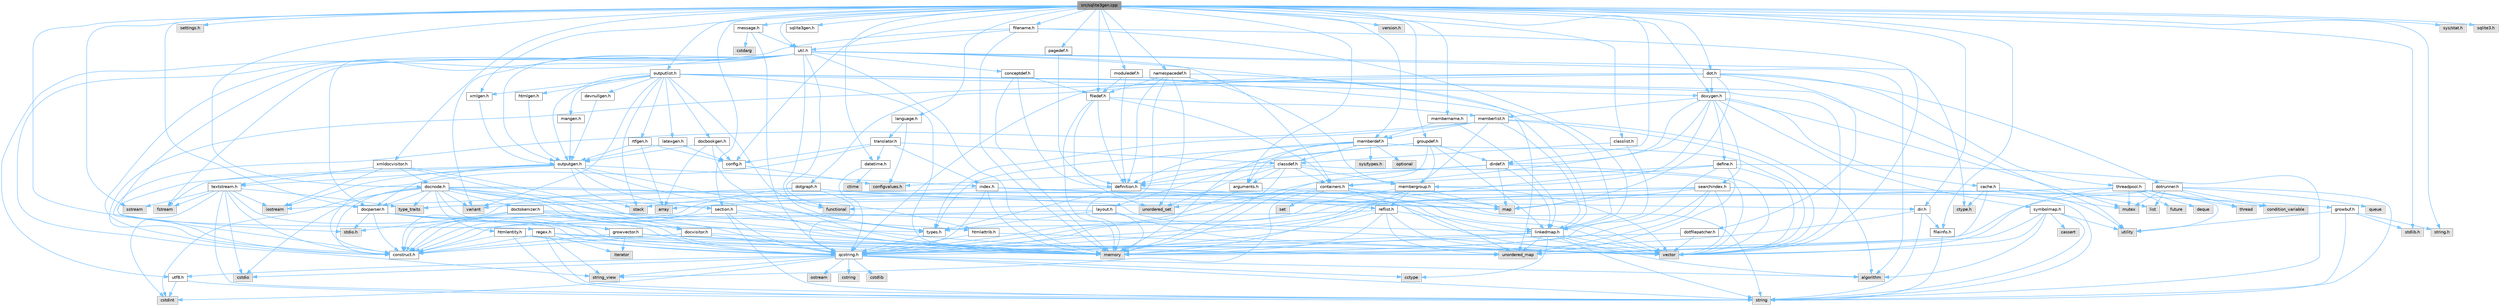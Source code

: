 digraph "src/sqlite3gen.cpp"
{
 // INTERACTIVE_SVG=YES
 // LATEX_PDF_SIZE
  bgcolor="transparent";
  edge [fontname=Helvetica,fontsize=10,labelfontname=Helvetica,labelfontsize=10];
  node [fontname=Helvetica,fontsize=10,shape=box,height=0.2,width=0.4];
  Node1 [id="Node000001",label="src/sqlite3gen.cpp",height=0.2,width=0.4,color="gray40", fillcolor="grey60", style="filled", fontcolor="black",tooltip=" "];
  Node1 -> Node2 [id="edge1_Node000001_Node000002",color="steelblue1",style="solid",tooltip=" "];
  Node2 [id="Node000002",label="stdlib.h",height=0.2,width=0.4,color="grey60", fillcolor="#E0E0E0", style="filled",tooltip=" "];
  Node1 -> Node3 [id="edge2_Node000001_Node000003",color="steelblue1",style="solid",tooltip=" "];
  Node3 [id="Node000003",label="stdio.h",height=0.2,width=0.4,color="grey60", fillcolor="#E0E0E0", style="filled",tooltip=" "];
  Node1 -> Node4 [id="edge3_Node000001_Node000004",color="steelblue1",style="solid",tooltip=" "];
  Node4 [id="Node000004",label="sstream",height=0.2,width=0.4,color="grey60", fillcolor="#E0E0E0", style="filled",tooltip=" "];
  Node1 -> Node5 [id="edge4_Node000001_Node000005",color="steelblue1",style="solid",tooltip=" "];
  Node5 [id="Node000005",label="settings.h",height=0.2,width=0.4,color="grey60", fillcolor="#E0E0E0", style="filled",tooltip=" "];
  Node1 -> Node6 [id="edge5_Node000001_Node000006",color="steelblue1",style="solid",tooltip=" "];
  Node6 [id="Node000006",label="message.h",height=0.2,width=0.4,color="grey40", fillcolor="white", style="filled",URL="$d2/d0d/message_8h.html",tooltip=" "];
  Node6 -> Node7 [id="edge6_Node000006_Node000007",color="steelblue1",style="solid",tooltip=" "];
  Node7 [id="Node000007",label="cstdarg",height=0.2,width=0.4,color="grey60", fillcolor="#E0E0E0", style="filled",tooltip=" "];
  Node6 -> Node8 [id="edge7_Node000006_Node000008",color="steelblue1",style="solid",tooltip=" "];
  Node8 [id="Node000008",label="qcstring.h",height=0.2,width=0.4,color="grey40", fillcolor="white", style="filled",URL="$d7/d5c/qcstring_8h.html",tooltip=" "];
  Node8 -> Node9 [id="edge8_Node000008_Node000009",color="steelblue1",style="solid",tooltip=" "];
  Node9 [id="Node000009",label="string",height=0.2,width=0.4,color="grey60", fillcolor="#E0E0E0", style="filled",tooltip=" "];
  Node8 -> Node10 [id="edge9_Node000008_Node000010",color="steelblue1",style="solid",tooltip=" "];
  Node10 [id="Node000010",label="string_view",height=0.2,width=0.4,color="grey60", fillcolor="#E0E0E0", style="filled",tooltip=" "];
  Node8 -> Node11 [id="edge10_Node000008_Node000011",color="steelblue1",style="solid",tooltip=" "];
  Node11 [id="Node000011",label="algorithm",height=0.2,width=0.4,color="grey60", fillcolor="#E0E0E0", style="filled",tooltip=" "];
  Node8 -> Node12 [id="edge11_Node000008_Node000012",color="steelblue1",style="solid",tooltip=" "];
  Node12 [id="Node000012",label="cctype",height=0.2,width=0.4,color="grey60", fillcolor="#E0E0E0", style="filled",tooltip=" "];
  Node8 -> Node13 [id="edge12_Node000008_Node000013",color="steelblue1",style="solid",tooltip=" "];
  Node13 [id="Node000013",label="cstring",height=0.2,width=0.4,color="grey60", fillcolor="#E0E0E0", style="filled",tooltip=" "];
  Node8 -> Node14 [id="edge13_Node000008_Node000014",color="steelblue1",style="solid",tooltip=" "];
  Node14 [id="Node000014",label="cstdio",height=0.2,width=0.4,color="grey60", fillcolor="#E0E0E0", style="filled",tooltip=" "];
  Node8 -> Node15 [id="edge14_Node000008_Node000015",color="steelblue1",style="solid",tooltip=" "];
  Node15 [id="Node000015",label="cstdlib",height=0.2,width=0.4,color="grey60", fillcolor="#E0E0E0", style="filled",tooltip=" "];
  Node8 -> Node16 [id="edge15_Node000008_Node000016",color="steelblue1",style="solid",tooltip=" "];
  Node16 [id="Node000016",label="cstdint",height=0.2,width=0.4,color="grey60", fillcolor="#E0E0E0", style="filled",tooltip=" "];
  Node8 -> Node17 [id="edge16_Node000008_Node000017",color="steelblue1",style="solid",tooltip=" "];
  Node17 [id="Node000017",label="ostream",height=0.2,width=0.4,color="grey60", fillcolor="#E0E0E0", style="filled",tooltip=" "];
  Node8 -> Node18 [id="edge17_Node000008_Node000018",color="steelblue1",style="solid",tooltip=" "];
  Node18 [id="Node000018",label="utf8.h",height=0.2,width=0.4,color="grey40", fillcolor="white", style="filled",URL="$db/d7c/utf8_8h.html",tooltip="Various UTF8 related helper functions."];
  Node18 -> Node16 [id="edge18_Node000018_Node000016",color="steelblue1",style="solid",tooltip=" "];
  Node18 -> Node9 [id="edge19_Node000018_Node000009",color="steelblue1",style="solid",tooltip=" "];
  Node6 -> Node19 [id="edge20_Node000006_Node000019",color="steelblue1",style="solid",tooltip=" "];
  Node19 [id="Node000019",label="util.h",height=0.2,width=0.4,color="grey40", fillcolor="white", style="filled",URL="$d8/d3c/util_8h.html",tooltip="A bunch of utility functions."];
  Node19 -> Node20 [id="edge21_Node000019_Node000020",color="steelblue1",style="solid",tooltip=" "];
  Node20 [id="Node000020",label="memory",height=0.2,width=0.4,color="grey60", fillcolor="#E0E0E0", style="filled",tooltip=" "];
  Node19 -> Node21 [id="edge22_Node000019_Node000021",color="steelblue1",style="solid",tooltip=" "];
  Node21 [id="Node000021",label="unordered_map",height=0.2,width=0.4,color="grey60", fillcolor="#E0E0E0", style="filled",tooltip=" "];
  Node19 -> Node11 [id="edge23_Node000019_Node000011",color="steelblue1",style="solid",tooltip=" "];
  Node19 -> Node22 [id="edge24_Node000019_Node000022",color="steelblue1",style="solid",tooltip=" "];
  Node22 [id="Node000022",label="functional",height=0.2,width=0.4,color="grey60", fillcolor="#E0E0E0", style="filled",tooltip=" "];
  Node19 -> Node23 [id="edge25_Node000019_Node000023",color="steelblue1",style="solid",tooltip=" "];
  Node23 [id="Node000023",label="fstream",height=0.2,width=0.4,color="grey60", fillcolor="#E0E0E0", style="filled",tooltip=" "];
  Node19 -> Node24 [id="edge26_Node000019_Node000024",color="steelblue1",style="solid",tooltip=" "];
  Node24 [id="Node000024",label="variant",height=0.2,width=0.4,color="grey60", fillcolor="#E0E0E0", style="filled",tooltip=" "];
  Node19 -> Node10 [id="edge27_Node000019_Node000010",color="steelblue1",style="solid",tooltip=" "];
  Node19 -> Node25 [id="edge28_Node000019_Node000025",color="steelblue1",style="solid",tooltip=" "];
  Node25 [id="Node000025",label="ctype.h",height=0.2,width=0.4,color="grey60", fillcolor="#E0E0E0", style="filled",tooltip=" "];
  Node19 -> Node26 [id="edge29_Node000019_Node000026",color="steelblue1",style="solid",tooltip=" "];
  Node26 [id="Node000026",label="types.h",height=0.2,width=0.4,color="grey40", fillcolor="white", style="filled",URL="$d9/d49/types_8h.html",tooltip="This file contains a number of basic enums and types."];
  Node26 -> Node8 [id="edge30_Node000026_Node000008",color="steelblue1",style="solid",tooltip=" "];
  Node19 -> Node27 [id="edge31_Node000019_Node000027",color="steelblue1",style="solid",tooltip=" "];
  Node27 [id="Node000027",label="docparser.h",height=0.2,width=0.4,color="grey40", fillcolor="white", style="filled",URL="$de/d9c/docparser_8h.html",tooltip=" "];
  Node27 -> Node3 [id="edge32_Node000027_Node000003",color="steelblue1",style="solid",tooltip=" "];
  Node27 -> Node20 [id="edge33_Node000027_Node000020",color="steelblue1",style="solid",tooltip=" "];
  Node27 -> Node8 [id="edge34_Node000027_Node000008",color="steelblue1",style="solid",tooltip=" "];
  Node27 -> Node28 [id="edge35_Node000027_Node000028",color="steelblue1",style="solid",tooltip=" "];
  Node28 [id="Node000028",label="growvector.h",height=0.2,width=0.4,color="grey40", fillcolor="white", style="filled",URL="$d7/d50/growvector_8h.html",tooltip=" "];
  Node28 -> Node29 [id="edge36_Node000028_Node000029",color="steelblue1",style="solid",tooltip=" "];
  Node29 [id="Node000029",label="vector",height=0.2,width=0.4,color="grey60", fillcolor="#E0E0E0", style="filled",tooltip=" "];
  Node28 -> Node20 [id="edge37_Node000028_Node000020",color="steelblue1",style="solid",tooltip=" "];
  Node28 -> Node30 [id="edge38_Node000028_Node000030",color="steelblue1",style="solid",tooltip=" "];
  Node30 [id="Node000030",label="iterator",height=0.2,width=0.4,color="grey60", fillcolor="#E0E0E0", style="filled",tooltip=" "];
  Node28 -> Node31 [id="edge39_Node000028_Node000031",color="steelblue1",style="solid",tooltip=" "];
  Node31 [id="Node000031",label="construct.h",height=0.2,width=0.4,color="grey40", fillcolor="white", style="filled",URL="$d7/dfc/construct_8h.html",tooltip=" "];
  Node27 -> Node31 [id="edge40_Node000027_Node000031",color="steelblue1",style="solid",tooltip=" "];
  Node27 -> Node26 [id="edge41_Node000027_Node000026",color="steelblue1",style="solid",tooltip=" "];
  Node19 -> Node32 [id="edge42_Node000019_Node000032",color="steelblue1",style="solid",tooltip=" "];
  Node32 [id="Node000032",label="containers.h",height=0.2,width=0.4,color="grey40", fillcolor="white", style="filled",URL="$d5/d75/containers_8h.html",tooltip=" "];
  Node32 -> Node29 [id="edge43_Node000032_Node000029",color="steelblue1",style="solid",tooltip=" "];
  Node32 -> Node9 [id="edge44_Node000032_Node000009",color="steelblue1",style="solid",tooltip=" "];
  Node32 -> Node10 [id="edge45_Node000032_Node000010",color="steelblue1",style="solid",tooltip=" "];
  Node32 -> Node33 [id="edge46_Node000032_Node000033",color="steelblue1",style="solid",tooltip=" "];
  Node33 [id="Node000033",label="set",height=0.2,width=0.4,color="grey60", fillcolor="#E0E0E0", style="filled",tooltip=" "];
  Node32 -> Node34 [id="edge47_Node000032_Node000034",color="steelblue1",style="solid",tooltip=" "];
  Node34 [id="Node000034",label="map",height=0.2,width=0.4,color="grey60", fillcolor="#E0E0E0", style="filled",tooltip=" "];
  Node32 -> Node35 [id="edge48_Node000032_Node000035",color="steelblue1",style="solid",tooltip=" "];
  Node35 [id="Node000035",label="unordered_set",height=0.2,width=0.4,color="grey60", fillcolor="#E0E0E0", style="filled",tooltip=" "];
  Node32 -> Node21 [id="edge49_Node000032_Node000021",color="steelblue1",style="solid",tooltip=" "];
  Node32 -> Node36 [id="edge50_Node000032_Node000036",color="steelblue1",style="solid",tooltip=" "];
  Node36 [id="Node000036",label="stack",height=0.2,width=0.4,color="grey60", fillcolor="#E0E0E0", style="filled",tooltip=" "];
  Node19 -> Node37 [id="edge51_Node000019_Node000037",color="steelblue1",style="solid",tooltip=" "];
  Node37 [id="Node000037",label="outputgen.h",height=0.2,width=0.4,color="grey40", fillcolor="white", style="filled",URL="$df/d06/outputgen_8h.html",tooltip=" "];
  Node37 -> Node20 [id="edge52_Node000037_Node000020",color="steelblue1",style="solid",tooltip=" "];
  Node37 -> Node36 [id="edge53_Node000037_Node000036",color="steelblue1",style="solid",tooltip=" "];
  Node37 -> Node38 [id="edge54_Node000037_Node000038",color="steelblue1",style="solid",tooltip=" "];
  Node38 [id="Node000038",label="iostream",height=0.2,width=0.4,color="grey60", fillcolor="#E0E0E0", style="filled",tooltip=" "];
  Node37 -> Node23 [id="edge55_Node000037_Node000023",color="steelblue1",style="solid",tooltip=" "];
  Node37 -> Node26 [id="edge56_Node000037_Node000026",color="steelblue1",style="solid",tooltip=" "];
  Node37 -> Node39 [id="edge57_Node000037_Node000039",color="steelblue1",style="solid",tooltip=" "];
  Node39 [id="Node000039",label="index.h",height=0.2,width=0.4,color="grey40", fillcolor="white", style="filled",URL="$d1/db5/index_8h.html",tooltip=" "];
  Node39 -> Node20 [id="edge58_Node000039_Node000020",color="steelblue1",style="solid",tooltip=" "];
  Node39 -> Node29 [id="edge59_Node000039_Node000029",color="steelblue1",style="solid",tooltip=" "];
  Node39 -> Node34 [id="edge60_Node000039_Node000034",color="steelblue1",style="solid",tooltip=" "];
  Node39 -> Node8 [id="edge61_Node000039_Node000008",color="steelblue1",style="solid",tooltip=" "];
  Node39 -> Node31 [id="edge62_Node000039_Node000031",color="steelblue1",style="solid",tooltip=" "];
  Node37 -> Node40 [id="edge63_Node000037_Node000040",color="steelblue1",style="solid",tooltip=" "];
  Node40 [id="Node000040",label="section.h",height=0.2,width=0.4,color="grey40", fillcolor="white", style="filled",URL="$d1/d2a/section_8h.html",tooltip=" "];
  Node40 -> Node9 [id="edge64_Node000040_Node000009",color="steelblue1",style="solid",tooltip=" "];
  Node40 -> Node21 [id="edge65_Node000040_Node000021",color="steelblue1",style="solid",tooltip=" "];
  Node40 -> Node8 [id="edge66_Node000040_Node000008",color="steelblue1",style="solid",tooltip=" "];
  Node40 -> Node41 [id="edge67_Node000040_Node000041",color="steelblue1",style="solid",tooltip=" "];
  Node41 [id="Node000041",label="linkedmap.h",height=0.2,width=0.4,color="grey40", fillcolor="white", style="filled",URL="$da/de1/linkedmap_8h.html",tooltip=" "];
  Node41 -> Node21 [id="edge68_Node000041_Node000021",color="steelblue1",style="solid",tooltip=" "];
  Node41 -> Node29 [id="edge69_Node000041_Node000029",color="steelblue1",style="solid",tooltip=" "];
  Node41 -> Node20 [id="edge70_Node000041_Node000020",color="steelblue1",style="solid",tooltip=" "];
  Node41 -> Node9 [id="edge71_Node000041_Node000009",color="steelblue1",style="solid",tooltip=" "];
  Node41 -> Node11 [id="edge72_Node000041_Node000011",color="steelblue1",style="solid",tooltip=" "];
  Node41 -> Node12 [id="edge73_Node000041_Node000012",color="steelblue1",style="solid",tooltip=" "];
  Node41 -> Node8 [id="edge74_Node000041_Node000008",color="steelblue1",style="solid",tooltip=" "];
  Node40 -> Node31 [id="edge75_Node000040_Node000031",color="steelblue1",style="solid",tooltip=" "];
  Node37 -> Node42 [id="edge76_Node000037_Node000042",color="steelblue1",style="solid",tooltip=" "];
  Node42 [id="Node000042",label="textstream.h",height=0.2,width=0.4,color="grey40", fillcolor="white", style="filled",URL="$d4/d7d/textstream_8h.html",tooltip=" "];
  Node42 -> Node9 [id="edge77_Node000042_Node000009",color="steelblue1",style="solid",tooltip=" "];
  Node42 -> Node38 [id="edge78_Node000042_Node000038",color="steelblue1",style="solid",tooltip=" "];
  Node42 -> Node4 [id="edge79_Node000042_Node000004",color="steelblue1",style="solid",tooltip=" "];
  Node42 -> Node16 [id="edge80_Node000042_Node000016",color="steelblue1",style="solid",tooltip=" "];
  Node42 -> Node14 [id="edge81_Node000042_Node000014",color="steelblue1",style="solid",tooltip=" "];
  Node42 -> Node23 [id="edge82_Node000042_Node000023",color="steelblue1",style="solid",tooltip=" "];
  Node42 -> Node43 [id="edge83_Node000042_Node000043",color="steelblue1",style="solid",tooltip=" "];
  Node43 [id="Node000043",label="type_traits",height=0.2,width=0.4,color="grey60", fillcolor="#E0E0E0", style="filled",tooltip=" "];
  Node42 -> Node8 [id="edge84_Node000042_Node000008",color="steelblue1",style="solid",tooltip=" "];
  Node42 -> Node31 [id="edge85_Node000042_Node000031",color="steelblue1",style="solid",tooltip=" "];
  Node37 -> Node27 [id="edge86_Node000037_Node000027",color="steelblue1",style="solid",tooltip=" "];
  Node37 -> Node31 [id="edge87_Node000037_Node000031",color="steelblue1",style="solid",tooltip=" "];
  Node19 -> Node44 [id="edge88_Node000019_Node000044",color="steelblue1",style="solid",tooltip=" "];
  Node44 [id="Node000044",label="regex.h",height=0.2,width=0.4,color="grey40", fillcolor="white", style="filled",URL="$d1/d21/regex_8h.html",tooltip=" "];
  Node44 -> Node20 [id="edge89_Node000044_Node000020",color="steelblue1",style="solid",tooltip=" "];
  Node44 -> Node9 [id="edge90_Node000044_Node000009",color="steelblue1",style="solid",tooltip=" "];
  Node44 -> Node10 [id="edge91_Node000044_Node000010",color="steelblue1",style="solid",tooltip=" "];
  Node44 -> Node29 [id="edge92_Node000044_Node000029",color="steelblue1",style="solid",tooltip=" "];
  Node44 -> Node30 [id="edge93_Node000044_Node000030",color="steelblue1",style="solid",tooltip=" "];
  Node44 -> Node31 [id="edge94_Node000044_Node000031",color="steelblue1",style="solid",tooltip=" "];
  Node19 -> Node45 [id="edge95_Node000019_Node000045",color="steelblue1",style="solid",tooltip=" "];
  Node45 [id="Node000045",label="conceptdef.h",height=0.2,width=0.4,color="grey40", fillcolor="white", style="filled",URL="$da/df1/conceptdef_8h.html",tooltip=" "];
  Node45 -> Node20 [id="edge96_Node000045_Node000020",color="steelblue1",style="solid",tooltip=" "];
  Node45 -> Node46 [id="edge97_Node000045_Node000046",color="steelblue1",style="solid",tooltip=" "];
  Node46 [id="Node000046",label="definition.h",height=0.2,width=0.4,color="grey40", fillcolor="white", style="filled",URL="$df/da1/definition_8h.html",tooltip=" "];
  Node46 -> Node29 [id="edge98_Node000046_Node000029",color="steelblue1",style="solid",tooltip=" "];
  Node46 -> Node26 [id="edge99_Node000046_Node000026",color="steelblue1",style="solid",tooltip=" "];
  Node46 -> Node47 [id="edge100_Node000046_Node000047",color="steelblue1",style="solid",tooltip=" "];
  Node47 [id="Node000047",label="reflist.h",height=0.2,width=0.4,color="grey40", fillcolor="white", style="filled",URL="$d1/d02/reflist_8h.html",tooltip=" "];
  Node47 -> Node29 [id="edge101_Node000047_Node000029",color="steelblue1",style="solid",tooltip=" "];
  Node47 -> Node21 [id="edge102_Node000047_Node000021",color="steelblue1",style="solid",tooltip=" "];
  Node47 -> Node20 [id="edge103_Node000047_Node000020",color="steelblue1",style="solid",tooltip=" "];
  Node47 -> Node8 [id="edge104_Node000047_Node000008",color="steelblue1",style="solid",tooltip=" "];
  Node47 -> Node41 [id="edge105_Node000047_Node000041",color="steelblue1",style="solid",tooltip=" "];
  Node47 -> Node31 [id="edge106_Node000047_Node000031",color="steelblue1",style="solid",tooltip=" "];
  Node46 -> Node31 [id="edge107_Node000046_Node000031",color="steelblue1",style="solid",tooltip=" "];
  Node45 -> Node48 [id="edge108_Node000045_Node000048",color="steelblue1",style="solid",tooltip=" "];
  Node48 [id="Node000048",label="filedef.h",height=0.2,width=0.4,color="grey40", fillcolor="white", style="filled",URL="$d4/d3a/filedef_8h.html",tooltip=" "];
  Node48 -> Node20 [id="edge109_Node000048_Node000020",color="steelblue1",style="solid",tooltip=" "];
  Node48 -> Node35 [id="edge110_Node000048_Node000035",color="steelblue1",style="solid",tooltip=" "];
  Node48 -> Node46 [id="edge111_Node000048_Node000046",color="steelblue1",style="solid",tooltip=" "];
  Node48 -> Node49 [id="edge112_Node000048_Node000049",color="steelblue1",style="solid",tooltip=" "];
  Node49 [id="Node000049",label="memberlist.h",height=0.2,width=0.4,color="grey40", fillcolor="white", style="filled",URL="$dd/d78/memberlist_8h.html",tooltip=" "];
  Node49 -> Node29 [id="edge113_Node000049_Node000029",color="steelblue1",style="solid",tooltip=" "];
  Node49 -> Node11 [id="edge114_Node000049_Node000011",color="steelblue1",style="solid",tooltip=" "];
  Node49 -> Node50 [id="edge115_Node000049_Node000050",color="steelblue1",style="solid",tooltip=" "];
  Node50 [id="Node000050",label="memberdef.h",height=0.2,width=0.4,color="grey40", fillcolor="white", style="filled",URL="$d4/d46/memberdef_8h.html",tooltip=" "];
  Node50 -> Node29 [id="edge116_Node000050_Node000029",color="steelblue1",style="solid",tooltip=" "];
  Node50 -> Node20 [id="edge117_Node000050_Node000020",color="steelblue1",style="solid",tooltip=" "];
  Node50 -> Node51 [id="edge118_Node000050_Node000051",color="steelblue1",style="solid",tooltip=" "];
  Node51 [id="Node000051",label="optional",height=0.2,width=0.4,color="grey60", fillcolor="#E0E0E0", style="filled",tooltip=" "];
  Node50 -> Node52 [id="edge119_Node000050_Node000052",color="steelblue1",style="solid",tooltip=" "];
  Node52 [id="Node000052",label="sys/types.h",height=0.2,width=0.4,color="grey60", fillcolor="#E0E0E0", style="filled",tooltip=" "];
  Node50 -> Node26 [id="edge120_Node000050_Node000026",color="steelblue1",style="solid",tooltip=" "];
  Node50 -> Node46 [id="edge121_Node000050_Node000046",color="steelblue1",style="solid",tooltip=" "];
  Node50 -> Node53 [id="edge122_Node000050_Node000053",color="steelblue1",style="solid",tooltip=" "];
  Node53 [id="Node000053",label="arguments.h",height=0.2,width=0.4,color="grey40", fillcolor="white", style="filled",URL="$df/d9b/arguments_8h.html",tooltip=" "];
  Node53 -> Node29 [id="edge123_Node000053_Node000029",color="steelblue1",style="solid",tooltip=" "];
  Node53 -> Node8 [id="edge124_Node000053_Node000008",color="steelblue1",style="solid",tooltip=" "];
  Node50 -> Node54 [id="edge125_Node000050_Node000054",color="steelblue1",style="solid",tooltip=" "];
  Node54 [id="Node000054",label="classdef.h",height=0.2,width=0.4,color="grey40", fillcolor="white", style="filled",URL="$d1/da6/classdef_8h.html",tooltip=" "];
  Node54 -> Node20 [id="edge126_Node000054_Node000020",color="steelblue1",style="solid",tooltip=" "];
  Node54 -> Node29 [id="edge127_Node000054_Node000029",color="steelblue1",style="solid",tooltip=" "];
  Node54 -> Node35 [id="edge128_Node000054_Node000035",color="steelblue1",style="solid",tooltip=" "];
  Node54 -> Node32 [id="edge129_Node000054_Node000032",color="steelblue1",style="solid",tooltip=" "];
  Node54 -> Node46 [id="edge130_Node000054_Node000046",color="steelblue1",style="solid",tooltip=" "];
  Node54 -> Node53 [id="edge131_Node000054_Node000053",color="steelblue1",style="solid",tooltip=" "];
  Node54 -> Node55 [id="edge132_Node000054_Node000055",color="steelblue1",style="solid",tooltip=" "];
  Node55 [id="Node000055",label="membergroup.h",height=0.2,width=0.4,color="grey40", fillcolor="white", style="filled",URL="$d9/d11/membergroup_8h.html",tooltip=" "];
  Node55 -> Node29 [id="edge133_Node000055_Node000029",color="steelblue1",style="solid",tooltip=" "];
  Node55 -> Node34 [id="edge134_Node000055_Node000034",color="steelblue1",style="solid",tooltip=" "];
  Node55 -> Node20 [id="edge135_Node000055_Node000020",color="steelblue1",style="solid",tooltip=" "];
  Node55 -> Node26 [id="edge136_Node000055_Node000026",color="steelblue1",style="solid",tooltip=" "];
  Node55 -> Node47 [id="edge137_Node000055_Node000047",color="steelblue1",style="solid",tooltip=" "];
  Node54 -> Node56 [id="edge138_Node000054_Node000056",color="steelblue1",style="solid",tooltip=" "];
  Node56 [id="Node000056",label="configvalues.h",height=0.2,width=0.4,color="grey60", fillcolor="#E0E0E0", style="filled",tooltip=" "];
  Node49 -> Node41 [id="edge139_Node000049_Node000041",color="steelblue1",style="solid",tooltip=" "];
  Node49 -> Node26 [id="edge140_Node000049_Node000026",color="steelblue1",style="solid",tooltip=" "];
  Node49 -> Node55 [id="edge141_Node000049_Node000055",color="steelblue1",style="solid",tooltip=" "];
  Node49 -> Node31 [id="edge142_Node000049_Node000031",color="steelblue1",style="solid",tooltip=" "];
  Node48 -> Node32 [id="edge143_Node000048_Node000032",color="steelblue1",style="solid",tooltip=" "];
  Node19 -> Node31 [id="edge144_Node000019_Node000031",color="steelblue1",style="solid",tooltip=" "];
  Node1 -> Node57 [id="edge145_Node000001_Node000057",color="steelblue1",style="solid",tooltip=" "];
  Node57 [id="Node000057",label="sqlite3gen.h",height=0.2,width=0.4,color="grey40", fillcolor="white", style="filled",URL="$d1/d0c/sqlite3gen_8h.html",tooltip=" "];
  Node1 -> Node58 [id="edge146_Node000001_Node000058",color="steelblue1",style="solid",tooltip=" "];
  Node58 [id="Node000058",label="doxygen.h",height=0.2,width=0.4,color="grey40", fillcolor="white", style="filled",URL="$d1/da1/doxygen_8h.html",tooltip=" "];
  Node58 -> Node59 [id="edge147_Node000058_Node000059",color="steelblue1",style="solid",tooltip=" "];
  Node59 [id="Node000059",label="mutex",height=0.2,width=0.4,color="grey60", fillcolor="#E0E0E0", style="filled",tooltip=" "];
  Node58 -> Node32 [id="edge148_Node000058_Node000032",color="steelblue1",style="solid",tooltip=" "];
  Node58 -> Node55 [id="edge149_Node000058_Node000055",color="steelblue1",style="solid",tooltip=" "];
  Node58 -> Node60 [id="edge150_Node000058_Node000060",color="steelblue1",style="solid",tooltip=" "];
  Node60 [id="Node000060",label="dirdef.h",height=0.2,width=0.4,color="grey40", fillcolor="white", style="filled",URL="$d6/d15/dirdef_8h.html",tooltip=" "];
  Node60 -> Node29 [id="edge151_Node000060_Node000029",color="steelblue1",style="solid",tooltip=" "];
  Node60 -> Node34 [id="edge152_Node000060_Node000034",color="steelblue1",style="solid",tooltip=" "];
  Node60 -> Node8 [id="edge153_Node000060_Node000008",color="steelblue1",style="solid",tooltip=" "];
  Node60 -> Node41 [id="edge154_Node000060_Node000041",color="steelblue1",style="solid",tooltip=" "];
  Node60 -> Node46 [id="edge155_Node000060_Node000046",color="steelblue1",style="solid",tooltip=" "];
  Node58 -> Node49 [id="edge156_Node000058_Node000049",color="steelblue1",style="solid",tooltip=" "];
  Node58 -> Node61 [id="edge157_Node000058_Node000061",color="steelblue1",style="solid",tooltip=" "];
  Node61 [id="Node000061",label="define.h",height=0.2,width=0.4,color="grey40", fillcolor="white", style="filled",URL="$df/d67/define_8h.html",tooltip=" "];
  Node61 -> Node29 [id="edge158_Node000061_Node000029",color="steelblue1",style="solid",tooltip=" "];
  Node61 -> Node20 [id="edge159_Node000061_Node000020",color="steelblue1",style="solid",tooltip=" "];
  Node61 -> Node9 [id="edge160_Node000061_Node000009",color="steelblue1",style="solid",tooltip=" "];
  Node61 -> Node21 [id="edge161_Node000061_Node000021",color="steelblue1",style="solid",tooltip=" "];
  Node61 -> Node8 [id="edge162_Node000061_Node000008",color="steelblue1",style="solid",tooltip=" "];
  Node61 -> Node32 [id="edge163_Node000061_Node000032",color="steelblue1",style="solid",tooltip=" "];
  Node58 -> Node62 [id="edge164_Node000058_Node000062",color="steelblue1",style="solid",tooltip=" "];
  Node62 [id="Node000062",label="cache.h",height=0.2,width=0.4,color="grey40", fillcolor="white", style="filled",URL="$d3/d26/cache_8h.html",tooltip=" "];
  Node62 -> Node63 [id="edge165_Node000062_Node000063",color="steelblue1",style="solid",tooltip=" "];
  Node63 [id="Node000063",label="list",height=0.2,width=0.4,color="grey60", fillcolor="#E0E0E0", style="filled",tooltip=" "];
  Node62 -> Node21 [id="edge166_Node000062_Node000021",color="steelblue1",style="solid",tooltip=" "];
  Node62 -> Node59 [id="edge167_Node000062_Node000059",color="steelblue1",style="solid",tooltip=" "];
  Node62 -> Node64 [id="edge168_Node000062_Node000064",color="steelblue1",style="solid",tooltip=" "];
  Node64 [id="Node000064",label="utility",height=0.2,width=0.4,color="grey60", fillcolor="#E0E0E0", style="filled",tooltip=" "];
  Node62 -> Node25 [id="edge169_Node000062_Node000025",color="steelblue1",style="solid",tooltip=" "];
  Node58 -> Node65 [id="edge170_Node000058_Node000065",color="steelblue1",style="solid",tooltip=" "];
  Node65 [id="Node000065",label="symbolmap.h",height=0.2,width=0.4,color="grey40", fillcolor="white", style="filled",URL="$d7/ddd/symbolmap_8h.html",tooltip=" "];
  Node65 -> Node11 [id="edge171_Node000065_Node000011",color="steelblue1",style="solid",tooltip=" "];
  Node65 -> Node21 [id="edge172_Node000065_Node000021",color="steelblue1",style="solid",tooltip=" "];
  Node65 -> Node29 [id="edge173_Node000065_Node000029",color="steelblue1",style="solid",tooltip=" "];
  Node65 -> Node9 [id="edge174_Node000065_Node000009",color="steelblue1",style="solid",tooltip=" "];
  Node65 -> Node64 [id="edge175_Node000065_Node000064",color="steelblue1",style="solid",tooltip=" "];
  Node65 -> Node66 [id="edge176_Node000065_Node000066",color="steelblue1",style="solid",tooltip=" "];
  Node66 [id="Node000066",label="cassert",height=0.2,width=0.4,color="grey60", fillcolor="#E0E0E0", style="filled",tooltip=" "];
  Node58 -> Node67 [id="edge177_Node000058_Node000067",color="steelblue1",style="solid",tooltip=" "];
  Node67 [id="Node000067",label="searchindex.h",height=0.2,width=0.4,color="grey40", fillcolor="white", style="filled",URL="$de/d07/searchindex_8h.html",tooltip="Web server based search engine."];
  Node67 -> Node20 [id="edge178_Node000067_Node000020",color="steelblue1",style="solid",tooltip=" "];
  Node67 -> Node29 [id="edge179_Node000067_Node000029",color="steelblue1",style="solid",tooltip=" "];
  Node67 -> Node34 [id="edge180_Node000067_Node000034",color="steelblue1",style="solid",tooltip=" "];
  Node67 -> Node21 [id="edge181_Node000067_Node000021",color="steelblue1",style="solid",tooltip=" "];
  Node67 -> Node9 [id="edge182_Node000067_Node000009",color="steelblue1",style="solid",tooltip=" "];
  Node67 -> Node68 [id="edge183_Node000067_Node000068",color="steelblue1",style="solid",tooltip=" "];
  Node68 [id="Node000068",label="array",height=0.2,width=0.4,color="grey60", fillcolor="#E0E0E0", style="filled",tooltip=" "];
  Node67 -> Node24 [id="edge184_Node000067_Node000024",color="steelblue1",style="solid",tooltip=" "];
  Node67 -> Node8 [id="edge185_Node000067_Node000008",color="steelblue1",style="solid",tooltip=" "];
  Node67 -> Node69 [id="edge186_Node000067_Node000069",color="steelblue1",style="solid",tooltip=" "];
  Node69 [id="Node000069",label="growbuf.h",height=0.2,width=0.4,color="grey40", fillcolor="white", style="filled",URL="$dd/d72/growbuf_8h.html",tooltip=" "];
  Node69 -> Node64 [id="edge187_Node000069_Node000064",color="steelblue1",style="solid",tooltip=" "];
  Node69 -> Node2 [id="edge188_Node000069_Node000002",color="steelblue1",style="solid",tooltip=" "];
  Node69 -> Node70 [id="edge189_Node000069_Node000070",color="steelblue1",style="solid",tooltip=" "];
  Node70 [id="Node000070",label="string.h",height=0.2,width=0.4,color="grey60", fillcolor="#E0E0E0", style="filled",tooltip=" "];
  Node69 -> Node9 [id="edge190_Node000069_Node000009",color="steelblue1",style="solid",tooltip=" "];
  Node1 -> Node71 [id="edge191_Node000001_Node000071",color="steelblue1",style="solid",tooltip=" "];
  Node71 [id="Node000071",label="xmlgen.h",height=0.2,width=0.4,color="grey40", fillcolor="white", style="filled",URL="$d9/d67/xmlgen_8h.html",tooltip=" "];
  Node71 -> Node37 [id="edge192_Node000071_Node000037",color="steelblue1",style="solid",tooltip=" "];
  Node1 -> Node72 [id="edge193_Node000001_Node000072",color="steelblue1",style="solid",tooltip=" "];
  Node72 [id="Node000072",label="xmldocvisitor.h",height=0.2,width=0.4,color="grey40", fillcolor="white", style="filled",URL="$df/d2b/xmldocvisitor_8h.html",tooltip=" "];
  Node72 -> Node38 [id="edge194_Node000072_Node000038",color="steelblue1",style="solid",tooltip=" "];
  Node72 -> Node8 [id="edge195_Node000072_Node000008",color="steelblue1",style="solid",tooltip=" "];
  Node72 -> Node73 [id="edge196_Node000072_Node000073",color="steelblue1",style="solid",tooltip=" "];
  Node73 [id="Node000073",label="docvisitor.h",height=0.2,width=0.4,color="grey40", fillcolor="white", style="filled",URL="$d2/d3c/docvisitor_8h.html",tooltip=" "];
  Node73 -> Node20 [id="edge197_Node000073_Node000020",color="steelblue1",style="solid",tooltip=" "];
  Node73 -> Node8 [id="edge198_Node000073_Node000008",color="steelblue1",style="solid",tooltip=" "];
  Node73 -> Node31 [id="edge199_Node000073_Node000031",color="steelblue1",style="solid",tooltip=" "];
  Node72 -> Node74 [id="edge200_Node000072_Node000074",color="steelblue1",style="solid",tooltip=" "];
  Node74 [id="Node000074",label="docnode.h",height=0.2,width=0.4,color="grey40", fillcolor="white", style="filled",URL="$de/d2b/docnode_8h.html",tooltip=" "];
  Node74 -> Node14 [id="edge201_Node000074_Node000014",color="steelblue1",style="solid",tooltip=" "];
  Node74 -> Node16 [id="edge202_Node000074_Node000016",color="steelblue1",style="solid",tooltip=" "];
  Node74 -> Node29 [id="edge203_Node000074_Node000029",color="steelblue1",style="solid",tooltip=" "];
  Node74 -> Node20 [id="edge204_Node000074_Node000020",color="steelblue1",style="solid",tooltip=" "];
  Node74 -> Node24 [id="edge205_Node000074_Node000024",color="steelblue1",style="solid",tooltip=" "];
  Node74 -> Node43 [id="edge206_Node000074_Node000043",color="steelblue1",style="solid",tooltip=" "];
  Node74 -> Node8 [id="edge207_Node000074_Node000008",color="steelblue1",style="solid",tooltip=" "];
  Node74 -> Node73 [id="edge208_Node000074_Node000073",color="steelblue1",style="solid",tooltip=" "];
  Node74 -> Node27 [id="edge209_Node000074_Node000027",color="steelblue1",style="solid",tooltip=" "];
  Node74 -> Node75 [id="edge210_Node000074_Node000075",color="steelblue1",style="solid",tooltip=" "];
  Node75 [id="Node000075",label="htmlattrib.h",height=0.2,width=0.4,color="grey40", fillcolor="white", style="filled",URL="$d0/d73/htmlattrib_8h.html",tooltip=" "];
  Node75 -> Node29 [id="edge211_Node000075_Node000029",color="steelblue1",style="solid",tooltip=" "];
  Node75 -> Node8 [id="edge212_Node000075_Node000008",color="steelblue1",style="solid",tooltip=" "];
  Node74 -> Node76 [id="edge213_Node000074_Node000076",color="steelblue1",style="solid",tooltip=" "];
  Node76 [id="Node000076",label="htmlentity.h",height=0.2,width=0.4,color="grey40", fillcolor="white", style="filled",URL="$db/dc6/htmlentity_8h.html",tooltip=" "];
  Node76 -> Node21 [id="edge214_Node000076_Node000021",color="steelblue1",style="solid",tooltip=" "];
  Node76 -> Node9 [id="edge215_Node000076_Node000009",color="steelblue1",style="solid",tooltip=" "];
  Node76 -> Node8 [id="edge216_Node000076_Node000008",color="steelblue1",style="solid",tooltip=" "];
  Node76 -> Node31 [id="edge217_Node000076_Node000031",color="steelblue1",style="solid",tooltip=" "];
  Node74 -> Node28 [id="edge218_Node000074_Node000028",color="steelblue1",style="solid",tooltip=" "];
  Node74 -> Node40 [id="edge219_Node000074_Node000040",color="steelblue1",style="solid",tooltip=" "];
  Node74 -> Node31 [id="edge220_Node000074_Node000031",color="steelblue1",style="solid",tooltip=" "];
  Node74 -> Node77 [id="edge221_Node000074_Node000077",color="steelblue1",style="solid",tooltip=" "];
  Node77 [id="Node000077",label="doctokenizer.h",height=0.2,width=0.4,color="grey40", fillcolor="white", style="filled",URL="$d0/d0c/doctokenizer_8h.html",tooltip=" "];
  Node77 -> Node3 [id="edge222_Node000077_Node000003",color="steelblue1",style="solid",tooltip=" "];
  Node77 -> Node20 [id="edge223_Node000077_Node000020",color="steelblue1",style="solid",tooltip=" "];
  Node77 -> Node75 [id="edge224_Node000077_Node000075",color="steelblue1",style="solid",tooltip=" "];
  Node77 -> Node8 [id="edge225_Node000077_Node000008",color="steelblue1",style="solid",tooltip=" "];
  Node77 -> Node31 [id="edge226_Node000077_Node000031",color="steelblue1",style="solid",tooltip=" "];
  Node72 -> Node42 [id="edge227_Node000072_Node000042",color="steelblue1",style="solid",tooltip=" "];
  Node1 -> Node78 [id="edge228_Node000001_Node000078",color="steelblue1",style="solid",tooltip=" "];
  Node78 [id="Node000078",label="config.h",height=0.2,width=0.4,color="grey40", fillcolor="white", style="filled",URL="$db/d16/config_8h.html",tooltip=" "];
  Node78 -> Node56 [id="edge229_Node000078_Node000056",color="steelblue1",style="solid",tooltip=" "];
  Node1 -> Node19 [id="edge230_Node000001_Node000019",color="steelblue1",style="solid",tooltip=" "];
  Node1 -> Node79 [id="edge231_Node000001_Node000079",color="steelblue1",style="solid",tooltip=" "];
  Node79 [id="Node000079",label="outputlist.h",height=0.2,width=0.4,color="grey40", fillcolor="white", style="filled",URL="$d2/db9/outputlist_8h.html",tooltip=" "];
  Node79 -> Node64 [id="edge232_Node000079_Node000064",color="steelblue1",style="solid",tooltip=" "];
  Node79 -> Node29 [id="edge233_Node000079_Node000029",color="steelblue1",style="solid",tooltip=" "];
  Node79 -> Node20 [id="edge234_Node000079_Node000020",color="steelblue1",style="solid",tooltip=" "];
  Node79 -> Node24 [id="edge235_Node000079_Node000024",color="steelblue1",style="solid",tooltip=" "];
  Node79 -> Node36 [id="edge236_Node000079_Node000036",color="steelblue1",style="solid",tooltip=" "];
  Node79 -> Node22 [id="edge237_Node000079_Node000022",color="steelblue1",style="solid",tooltip=" "];
  Node79 -> Node37 [id="edge238_Node000079_Node000037",color="steelblue1",style="solid",tooltip=" "];
  Node79 -> Node58 [id="edge239_Node000079_Node000058",color="steelblue1",style="solid",tooltip=" "];
  Node79 -> Node80 [id="edge240_Node000079_Node000080",color="steelblue1",style="solid",tooltip=" "];
  Node80 [id="Node000080",label="htmlgen.h",height=0.2,width=0.4,color="grey40", fillcolor="white", style="filled",URL="$d8/d56/htmlgen_8h.html",tooltip=" "];
  Node80 -> Node37 [id="edge241_Node000080_Node000037",color="steelblue1",style="solid",tooltip=" "];
  Node79 -> Node81 [id="edge242_Node000079_Node000081",color="steelblue1",style="solid",tooltip=" "];
  Node81 [id="Node000081",label="latexgen.h",height=0.2,width=0.4,color="grey40", fillcolor="white", style="filled",URL="$d6/d9c/latexgen_8h.html",tooltip=" "];
  Node81 -> Node78 [id="edge243_Node000081_Node000078",color="steelblue1",style="solid",tooltip=" "];
  Node81 -> Node37 [id="edge244_Node000081_Node000037",color="steelblue1",style="solid",tooltip=" "];
  Node79 -> Node82 [id="edge245_Node000079_Node000082",color="steelblue1",style="solid",tooltip=" "];
  Node82 [id="Node000082",label="rtfgen.h",height=0.2,width=0.4,color="grey40", fillcolor="white", style="filled",URL="$d4/daa/rtfgen_8h.html",tooltip=" "];
  Node82 -> Node68 [id="edge246_Node000082_Node000068",color="steelblue1",style="solid",tooltip=" "];
  Node82 -> Node78 [id="edge247_Node000082_Node000078",color="steelblue1",style="solid",tooltip=" "];
  Node82 -> Node37 [id="edge248_Node000082_Node000037",color="steelblue1",style="solid",tooltip=" "];
  Node79 -> Node83 [id="edge249_Node000079_Node000083",color="steelblue1",style="solid",tooltip=" "];
  Node83 [id="Node000083",label="mangen.h",height=0.2,width=0.4,color="grey40", fillcolor="white", style="filled",URL="$da/dc0/mangen_8h.html",tooltip=" "];
  Node83 -> Node37 [id="edge250_Node000083_Node000037",color="steelblue1",style="solid",tooltip=" "];
  Node79 -> Node84 [id="edge251_Node000079_Node000084",color="steelblue1",style="solid",tooltip=" "];
  Node84 [id="Node000084",label="docbookgen.h",height=0.2,width=0.4,color="grey40", fillcolor="white", style="filled",URL="$de/dea/docbookgen_8h.html",tooltip=" "];
  Node84 -> Node20 [id="edge252_Node000084_Node000020",color="steelblue1",style="solid",tooltip=" "];
  Node84 -> Node68 [id="edge253_Node000084_Node000068",color="steelblue1",style="solid",tooltip=" "];
  Node84 -> Node78 [id="edge254_Node000084_Node000078",color="steelblue1",style="solid",tooltip=" "];
  Node84 -> Node37 [id="edge255_Node000084_Node000037",color="steelblue1",style="solid",tooltip=" "];
  Node79 -> Node71 [id="edge256_Node000079_Node000071",color="steelblue1",style="solid",tooltip=" "];
  Node79 -> Node85 [id="edge257_Node000079_Node000085",color="steelblue1",style="solid",tooltip=" "];
  Node85 [id="Node000085",label="devnullgen.h",height=0.2,width=0.4,color="grey40", fillcolor="white", style="filled",URL="$d8/de5/devnullgen_8h.html",tooltip=" "];
  Node85 -> Node37 [id="edge258_Node000085_Node000037",color="steelblue1",style="solid",tooltip=" "];
  Node1 -> Node27 [id="edge259_Node000001_Node000027",color="steelblue1",style="solid",tooltip=" "];
  Node1 -> Node74 [id="edge260_Node000001_Node000074",color="steelblue1",style="solid",tooltip=" "];
  Node1 -> Node86 [id="edge261_Node000001_Node000086",color="steelblue1",style="solid",tooltip=" "];
  Node86 [id="Node000086",label="language.h",height=0.2,width=0.4,color="grey40", fillcolor="white", style="filled",URL="$d8/dce/language_8h.html",tooltip=" "];
  Node86 -> Node87 [id="edge262_Node000086_Node000087",color="steelblue1",style="solid",tooltip=" "];
  Node87 [id="Node000087",label="translator.h",height=0.2,width=0.4,color="grey40", fillcolor="white", style="filled",URL="$d9/df1/translator_8h.html",tooltip=" "];
  Node87 -> Node54 [id="edge263_Node000087_Node000054",color="steelblue1",style="solid",tooltip=" "];
  Node87 -> Node78 [id="edge264_Node000087_Node000078",color="steelblue1",style="solid",tooltip=" "];
  Node87 -> Node88 [id="edge265_Node000087_Node000088",color="steelblue1",style="solid",tooltip=" "];
  Node88 [id="Node000088",label="datetime.h",height=0.2,width=0.4,color="grey40", fillcolor="white", style="filled",URL="$de/d1b/datetime_8h.html",tooltip=" "];
  Node88 -> Node89 [id="edge266_Node000088_Node000089",color="steelblue1",style="solid",tooltip=" "];
  Node89 [id="Node000089",label="ctime",height=0.2,width=0.4,color="grey60", fillcolor="#E0E0E0", style="filled",tooltip=" "];
  Node88 -> Node8 [id="edge267_Node000088_Node000008",color="steelblue1",style="solid",tooltip=" "];
  Node87 -> Node39 [id="edge268_Node000087_Node000039",color="steelblue1",style="solid",tooltip=" "];
  Node87 -> Node31 [id="edge269_Node000087_Node000031",color="steelblue1",style="solid",tooltip=" "];
  Node86 -> Node56 [id="edge270_Node000086_Node000056",color="steelblue1",style="solid",tooltip=" "];
  Node1 -> Node90 [id="edge271_Node000001_Node000090",color="steelblue1",style="solid",tooltip=" "];
  Node90 [id="Node000090",label="version.h",height=0.2,width=0.4,color="grey60", fillcolor="#E0E0E0", style="filled",tooltip=" "];
  Node1 -> Node91 [id="edge272_Node000001_Node000091",color="steelblue1",style="solid",tooltip=" "];
  Node91 [id="Node000091",label="dot.h",height=0.2,width=0.4,color="grey40", fillcolor="white", style="filled",URL="$d6/d4a/dot_8h.html",tooltip=" "];
  Node91 -> Node34 [id="edge273_Node000091_Node000034",color="steelblue1",style="solid",tooltip=" "];
  Node91 -> Node92 [id="edge274_Node000091_Node000092",color="steelblue1",style="solid",tooltip=" "];
  Node92 [id="Node000092",label="threadpool.h",height=0.2,width=0.4,color="grey40", fillcolor="white", style="filled",URL="$d3/d40/threadpool_8h.html",tooltip=" "];
  Node92 -> Node93 [id="edge275_Node000092_Node000093",color="steelblue1",style="solid",tooltip=" "];
  Node93 [id="Node000093",label="condition_variable",height=0.2,width=0.4,color="grey60", fillcolor="#E0E0E0", style="filled",tooltip=" "];
  Node92 -> Node94 [id="edge276_Node000092_Node000094",color="steelblue1",style="solid",tooltip=" "];
  Node94 [id="Node000094",label="deque",height=0.2,width=0.4,color="grey60", fillcolor="#E0E0E0", style="filled",tooltip=" "];
  Node92 -> Node22 [id="edge277_Node000092_Node000022",color="steelblue1",style="solid",tooltip=" "];
  Node92 -> Node95 [id="edge278_Node000092_Node000095",color="steelblue1",style="solid",tooltip=" "];
  Node95 [id="Node000095",label="future",height=0.2,width=0.4,color="grey60", fillcolor="#E0E0E0", style="filled",tooltip=" "];
  Node92 -> Node59 [id="edge279_Node000092_Node000059",color="steelblue1",style="solid",tooltip=" "];
  Node92 -> Node96 [id="edge280_Node000092_Node000096",color="steelblue1",style="solid",tooltip=" "];
  Node96 [id="Node000096",label="thread",height=0.2,width=0.4,color="grey60", fillcolor="#E0E0E0", style="filled",tooltip=" "];
  Node92 -> Node43 [id="edge281_Node000092_Node000043",color="steelblue1",style="solid",tooltip=" "];
  Node92 -> Node64 [id="edge282_Node000092_Node000064",color="steelblue1",style="solid",tooltip=" "];
  Node92 -> Node29 [id="edge283_Node000092_Node000029",color="steelblue1",style="solid",tooltip=" "];
  Node91 -> Node8 [id="edge284_Node000091_Node000008",color="steelblue1",style="solid",tooltip=" "];
  Node91 -> Node97 [id="edge285_Node000091_Node000097",color="steelblue1",style="solid",tooltip=" "];
  Node97 [id="Node000097",label="dotgraph.h",height=0.2,width=0.4,color="grey40", fillcolor="white", style="filled",URL="$d0/daa/dotgraph_8h.html",tooltip=" "];
  Node97 -> Node38 [id="edge286_Node000097_Node000038",color="steelblue1",style="solid",tooltip=" "];
  Node97 -> Node34 [id="edge287_Node000097_Node000034",color="steelblue1",style="solid",tooltip=" "];
  Node97 -> Node8 [id="edge288_Node000097_Node000008",color="steelblue1",style="solid",tooltip=" "];
  Node97 -> Node98 [id="edge289_Node000097_Node000098",color="steelblue1",style="solid",tooltip=" "];
  Node98 [id="Node000098",label="dir.h",height=0.2,width=0.4,color="grey40", fillcolor="white", style="filled",URL="$df/d9c/dir_8h.html",tooltip=" "];
  Node98 -> Node9 [id="edge290_Node000098_Node000009",color="steelblue1",style="solid",tooltip=" "];
  Node98 -> Node20 [id="edge291_Node000098_Node000020",color="steelblue1",style="solid",tooltip=" "];
  Node98 -> Node99 [id="edge292_Node000098_Node000099",color="steelblue1",style="solid",tooltip=" "];
  Node99 [id="Node000099",label="fileinfo.h",height=0.2,width=0.4,color="grey40", fillcolor="white", style="filled",URL="$df/d45/fileinfo_8h.html",tooltip=" "];
  Node99 -> Node9 [id="edge293_Node000099_Node000009",color="steelblue1",style="solid",tooltip=" "];
  Node97 -> Node31 [id="edge294_Node000097_Node000031",color="steelblue1",style="solid",tooltip=" "];
  Node91 -> Node100 [id="edge295_Node000091_Node000100",color="steelblue1",style="solid",tooltip=" "];
  Node100 [id="Node000100",label="dotfilepatcher.h",height=0.2,width=0.4,color="grey40", fillcolor="white", style="filled",URL="$d3/d38/dotfilepatcher_8h.html",tooltip=" "];
  Node100 -> Node29 [id="edge296_Node000100_Node000029",color="steelblue1",style="solid",tooltip=" "];
  Node100 -> Node8 [id="edge297_Node000100_Node000008",color="steelblue1",style="solid",tooltip=" "];
  Node91 -> Node101 [id="edge298_Node000091_Node000101",color="steelblue1",style="solid",tooltip=" "];
  Node101 [id="Node000101",label="dotrunner.h",height=0.2,width=0.4,color="grey40", fillcolor="white", style="filled",URL="$d2/dd1/dotrunner_8h.html",tooltip=" "];
  Node101 -> Node9 [id="edge299_Node000101_Node000009",color="steelblue1",style="solid",tooltip=" "];
  Node101 -> Node96 [id="edge300_Node000101_Node000096",color="steelblue1",style="solid",tooltip=" "];
  Node101 -> Node63 [id="edge301_Node000101_Node000063",color="steelblue1",style="solid",tooltip=" "];
  Node101 -> Node102 [id="edge302_Node000101_Node000102",color="steelblue1",style="solid",tooltip=" "];
  Node102 [id="Node000102",label="queue",height=0.2,width=0.4,color="grey60", fillcolor="#E0E0E0", style="filled",tooltip=" "];
  Node101 -> Node59 [id="edge303_Node000101_Node000059",color="steelblue1",style="solid",tooltip=" "];
  Node101 -> Node93 [id="edge304_Node000101_Node000093",color="steelblue1",style="solid",tooltip=" "];
  Node101 -> Node20 [id="edge305_Node000101_Node000020",color="steelblue1",style="solid",tooltip=" "];
  Node101 -> Node8 [id="edge306_Node000101_Node000008",color="steelblue1",style="solid",tooltip=" "];
  Node91 -> Node58 [id="edge307_Node000091_Node000058",color="steelblue1",style="solid",tooltip=" "];
  Node91 -> Node31 [id="edge308_Node000091_Node000031",color="steelblue1",style="solid",tooltip=" "];
  Node1 -> Node53 [id="edge309_Node000001_Node000053",color="steelblue1",style="solid",tooltip=" "];
  Node1 -> Node103 [id="edge310_Node000001_Node000103",color="steelblue1",style="solid",tooltip=" "];
  Node103 [id="Node000103",label="classlist.h",height=0.2,width=0.4,color="grey40", fillcolor="white", style="filled",URL="$d2/df8/classlist_8h.html",tooltip=" "];
  Node103 -> Node41 [id="edge311_Node000103_Node000041",color="steelblue1",style="solid",tooltip=" "];
  Node103 -> Node54 [id="edge312_Node000103_Node000054",color="steelblue1",style="solid",tooltip=" "];
  Node1 -> Node48 [id="edge313_Node000001_Node000048",color="steelblue1",style="solid",tooltip=" "];
  Node1 -> Node104 [id="edge314_Node000001_Node000104",color="steelblue1",style="solid",tooltip=" "];
  Node104 [id="Node000104",label="namespacedef.h",height=0.2,width=0.4,color="grey40", fillcolor="white", style="filled",URL="$d7/d97/namespacedef_8h.html",tooltip=" "];
  Node104 -> Node20 [id="edge315_Node000104_Node000020",color="steelblue1",style="solid",tooltip=" "];
  Node104 -> Node35 [id="edge316_Node000104_Node000035",color="steelblue1",style="solid",tooltip=" "];
  Node104 -> Node46 [id="edge317_Node000104_Node000046",color="steelblue1",style="solid",tooltip=" "];
  Node104 -> Node48 [id="edge318_Node000104_Node000048",color="steelblue1",style="solid",tooltip=" "];
  Node104 -> Node41 [id="edge319_Node000104_Node000041",color="steelblue1",style="solid",tooltip=" "];
  Node104 -> Node55 [id="edge320_Node000104_Node000055",color="steelblue1",style="solid",tooltip=" "];
  Node1 -> Node105 [id="edge321_Node000001_Node000105",color="steelblue1",style="solid",tooltip=" "];
  Node105 [id="Node000105",label="filename.h",height=0.2,width=0.4,color="grey40", fillcolor="white", style="filled",URL="$dc/dd6/filename_8h.html",tooltip=" "];
  Node105 -> Node20 [id="edge322_Node000105_Node000020",color="steelblue1",style="solid",tooltip=" "];
  Node105 -> Node29 [id="edge323_Node000105_Node000029",color="steelblue1",style="solid",tooltip=" "];
  Node105 -> Node41 [id="edge324_Node000105_Node000041",color="steelblue1",style="solid",tooltip=" "];
  Node105 -> Node18 [id="edge325_Node000105_Node000018",color="steelblue1",style="solid",tooltip=" "];
  Node105 -> Node19 [id="edge326_Node000105_Node000019",color="steelblue1",style="solid",tooltip=" "];
  Node1 -> Node106 [id="edge327_Node000001_Node000106",color="steelblue1",style="solid",tooltip=" "];
  Node106 [id="Node000106",label="groupdef.h",height=0.2,width=0.4,color="grey40", fillcolor="white", style="filled",URL="$d1/de6/groupdef_8h.html",tooltip=" "];
  Node106 -> Node20 [id="edge328_Node000106_Node000020",color="steelblue1",style="solid",tooltip=" "];
  Node106 -> Node46 [id="edge329_Node000106_Node000046",color="steelblue1",style="solid",tooltip=" "];
  Node106 -> Node60 [id="edge330_Node000106_Node000060",color="steelblue1",style="solid",tooltip=" "];
  Node106 -> Node107 [id="edge331_Node000106_Node000107",color="steelblue1",style="solid",tooltip=" "];
  Node107 [id="Node000107",label="layout.h",height=0.2,width=0.4,color="grey40", fillcolor="white", style="filled",URL="$db/d51/layout_8h.html",tooltip=" "];
  Node107 -> Node20 [id="edge332_Node000107_Node000020",color="steelblue1",style="solid",tooltip=" "];
  Node107 -> Node29 [id="edge333_Node000107_Node000029",color="steelblue1",style="solid",tooltip=" "];
  Node107 -> Node26 [id="edge334_Node000107_Node000026",color="steelblue1",style="solid",tooltip=" "];
  Node107 -> Node31 [id="edge335_Node000107_Node000031",color="steelblue1",style="solid",tooltip=" "];
  Node106 -> Node55 [id="edge336_Node000106_Node000055",color="steelblue1",style="solid",tooltip=" "];
  Node106 -> Node41 [id="edge337_Node000106_Node000041",color="steelblue1",style="solid",tooltip=" "];
  Node1 -> Node108 [id="edge338_Node000001_Node000108",color="steelblue1",style="solid",tooltip=" "];
  Node108 [id="Node000108",label="membername.h",height=0.2,width=0.4,color="grey40", fillcolor="white", style="filled",URL="$d7/dfc/membername_8h.html",tooltip=" "];
  Node108 -> Node50 [id="edge339_Node000108_Node000050",color="steelblue1",style="solid",tooltip=" "];
  Node108 -> Node41 [id="edge340_Node000108_Node000041",color="steelblue1",style="solid",tooltip=" "];
  Node1 -> Node50 [id="edge341_Node000001_Node000050",color="steelblue1",style="solid",tooltip=" "];
  Node1 -> Node109 [id="edge342_Node000001_Node000109",color="steelblue1",style="solid",tooltip=" "];
  Node109 [id="Node000109",label="pagedef.h",height=0.2,width=0.4,color="grey40", fillcolor="white", style="filled",URL="$dd/d66/pagedef_8h.html",tooltip=" "];
  Node109 -> Node46 [id="edge343_Node000109_Node000046",color="steelblue1",style="solid",tooltip=" "];
  Node1 -> Node60 [id="edge344_Node000001_Node000060",color="steelblue1",style="solid",tooltip=" "];
  Node1 -> Node40 [id="edge345_Node000001_Node000040",color="steelblue1",style="solid",tooltip=" "];
  Node1 -> Node99 [id="edge346_Node000001_Node000099",color="steelblue1",style="solid",tooltip=" "];
  Node1 -> Node98 [id="edge347_Node000001_Node000098",color="steelblue1",style="solid",tooltip=" "];
  Node1 -> Node88 [id="edge348_Node000001_Node000088",color="steelblue1",style="solid",tooltip=" "];
  Node1 -> Node110 [id="edge349_Node000001_Node000110",color="steelblue1",style="solid",tooltip=" "];
  Node110 [id="Node000110",label="moduledef.h",height=0.2,width=0.4,color="grey40", fillcolor="white", style="filled",URL="$d3/d4a/moduledef_8h.html",tooltip=" "];
  Node110 -> Node46 [id="edge350_Node000110_Node000046",color="steelblue1",style="solid",tooltip=" "];
  Node110 -> Node41 [id="edge351_Node000110_Node000041",color="steelblue1",style="solid",tooltip=" "];
  Node110 -> Node48 [id="edge352_Node000110_Node000048",color="steelblue1",style="solid",tooltip=" "];
  Node1 -> Node111 [id="edge353_Node000001_Node000111",color="steelblue1",style="solid",tooltip=" "];
  Node111 [id="Node000111",label="sys/stat.h",height=0.2,width=0.4,color="grey60", fillcolor="#E0E0E0", style="filled",tooltip=" "];
  Node1 -> Node70 [id="edge354_Node000001_Node000070",color="steelblue1",style="solid",tooltip=" "];
  Node1 -> Node112 [id="edge355_Node000001_Node000112",color="steelblue1",style="solid",tooltip=" "];
  Node112 [id="Node000112",label="sqlite3.h",height=0.2,width=0.4,color="grey60", fillcolor="#E0E0E0", style="filled",tooltip=" "];
}
